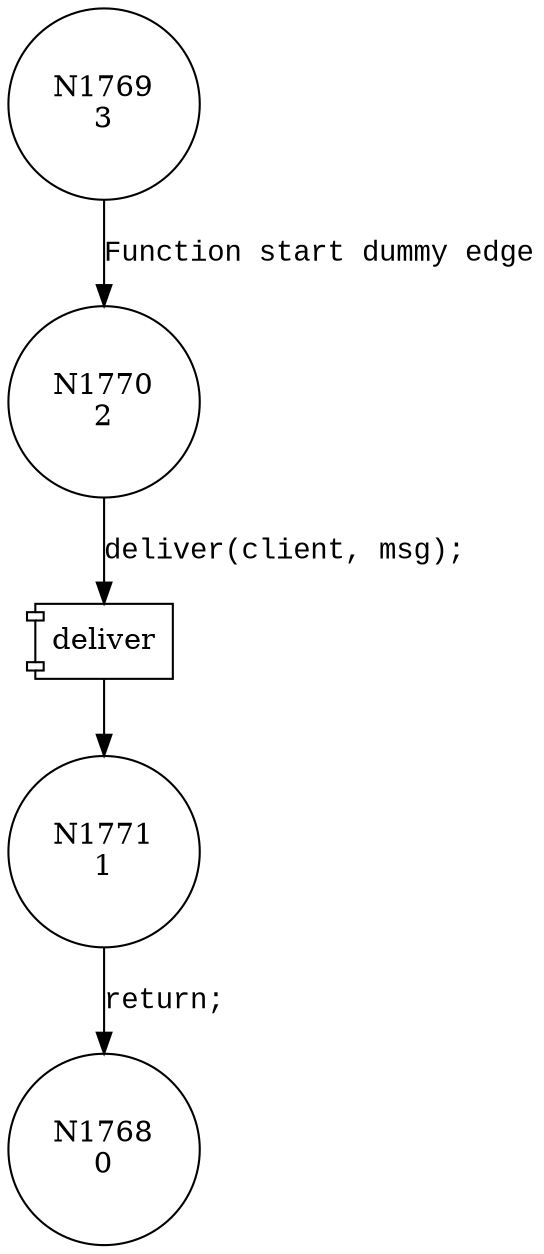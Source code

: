 digraph incoming__wrappee__Base {
1769 [shape="circle" label="N1769\n3"]
1770 [shape="circle" label="N1770\n2"]
1771 [shape="circle" label="N1771\n1"]
1768 [shape="circle" label="N1768\n0"]
1769 -> 1770 [label="Function start dummy edge" fontname="Courier New"]
100036 [shape="component" label="deliver"]
1770 -> 100036 [label="deliver(client, msg);" fontname="Courier New"]
100036 -> 1771 [label="" fontname="Courier New"]
1771 -> 1768 [label="return;" fontname="Courier New"]
}